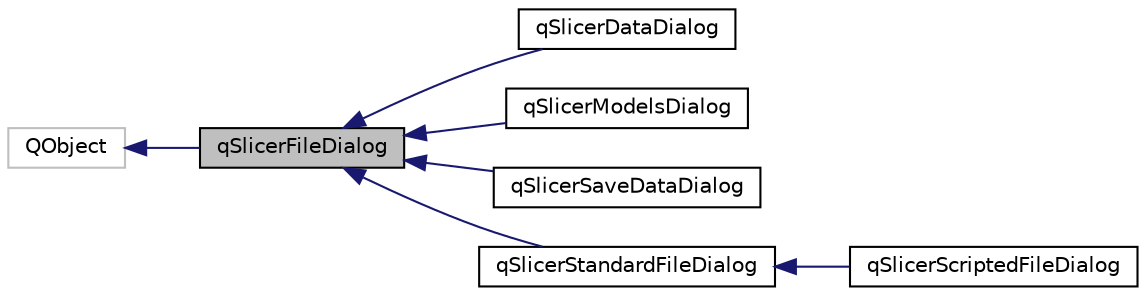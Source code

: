 digraph "qSlicerFileDialog"
{
  bgcolor="transparent";
  edge [fontname="Helvetica",fontsize="10",labelfontname="Helvetica",labelfontsize="10"];
  node [fontname="Helvetica",fontsize="10",shape=record];
  rankdir="LR";
  Node0 [label="qSlicerFileDialog",height=0.2,width=0.4,color="black", fillcolor="grey75", style="filled", fontcolor="black"];
  Node1 -> Node0 [dir="back",color="midnightblue",fontsize="10",style="solid",fontname="Helvetica"];
  Node1 [label="QObject",height=0.2,width=0.4,color="grey75"];
  Node0 -> Node2 [dir="back",color="midnightblue",fontsize="10",style="solid",fontname="Helvetica"];
  Node2 [label="qSlicerDataDialog",height=0.2,width=0.4,color="black",URL="$classqSlicerDataDialog.html"];
  Node0 -> Node3 [dir="back",color="midnightblue",fontsize="10",style="solid",fontname="Helvetica"];
  Node3 [label="qSlicerModelsDialog",height=0.2,width=0.4,color="black",URL="$classqSlicerModelsDialog.html"];
  Node0 -> Node4 [dir="back",color="midnightblue",fontsize="10",style="solid",fontname="Helvetica"];
  Node4 [label="qSlicerSaveDataDialog",height=0.2,width=0.4,color="black",URL="$classqSlicerSaveDataDialog.html"];
  Node0 -> Node5 [dir="back",color="midnightblue",fontsize="10",style="solid",fontname="Helvetica"];
  Node5 [label="qSlicerStandardFileDialog",height=0.2,width=0.4,color="black",URL="$classqSlicerStandardFileDialog.html"];
  Node5 -> Node6 [dir="back",color="midnightblue",fontsize="10",style="solid",fontname="Helvetica"];
  Node6 [label="qSlicerScriptedFileDialog",height=0.2,width=0.4,color="black",URL="$classqSlicerScriptedFileDialog.html"];
}
